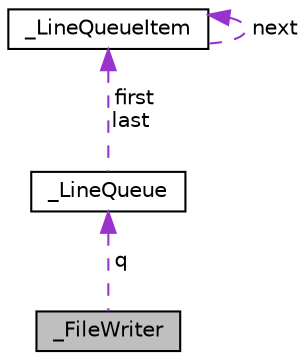 digraph "_FileWriter"
{
 // LATEX_PDF_SIZE
  edge [fontname="Helvetica",fontsize="10",labelfontname="Helvetica",labelfontsize="10"];
  node [fontname="Helvetica",fontsize="10",shape=record];
  Node1 [label="_FileWriter",height=0.2,width=0.4,color="black", fillcolor="grey75", style="filled", fontcolor="black",tooltip=" "];
  Node2 -> Node1 [dir="back",color="darkorchid3",fontsize="10",style="dashed",label=" q" ,fontname="Helvetica"];
  Node2 [label="_LineQueue",height=0.2,width=0.4,color="black", fillcolor="white", style="filled",URL="$d2/de4/struct__LineQueue.html",tooltip=" "];
  Node3 -> Node2 [dir="back",color="darkorchid3",fontsize="10",style="dashed",label=" first\nlast" ,fontname="Helvetica"];
  Node3 [label="_LineQueueItem",height=0.2,width=0.4,color="black", fillcolor="white", style="filled",URL="$d6/dc1/struct__LineQueueItem.html",tooltip=" "];
  Node3 -> Node3 [dir="back",color="darkorchid3",fontsize="10",style="dashed",label=" next" ,fontname="Helvetica"];
}
